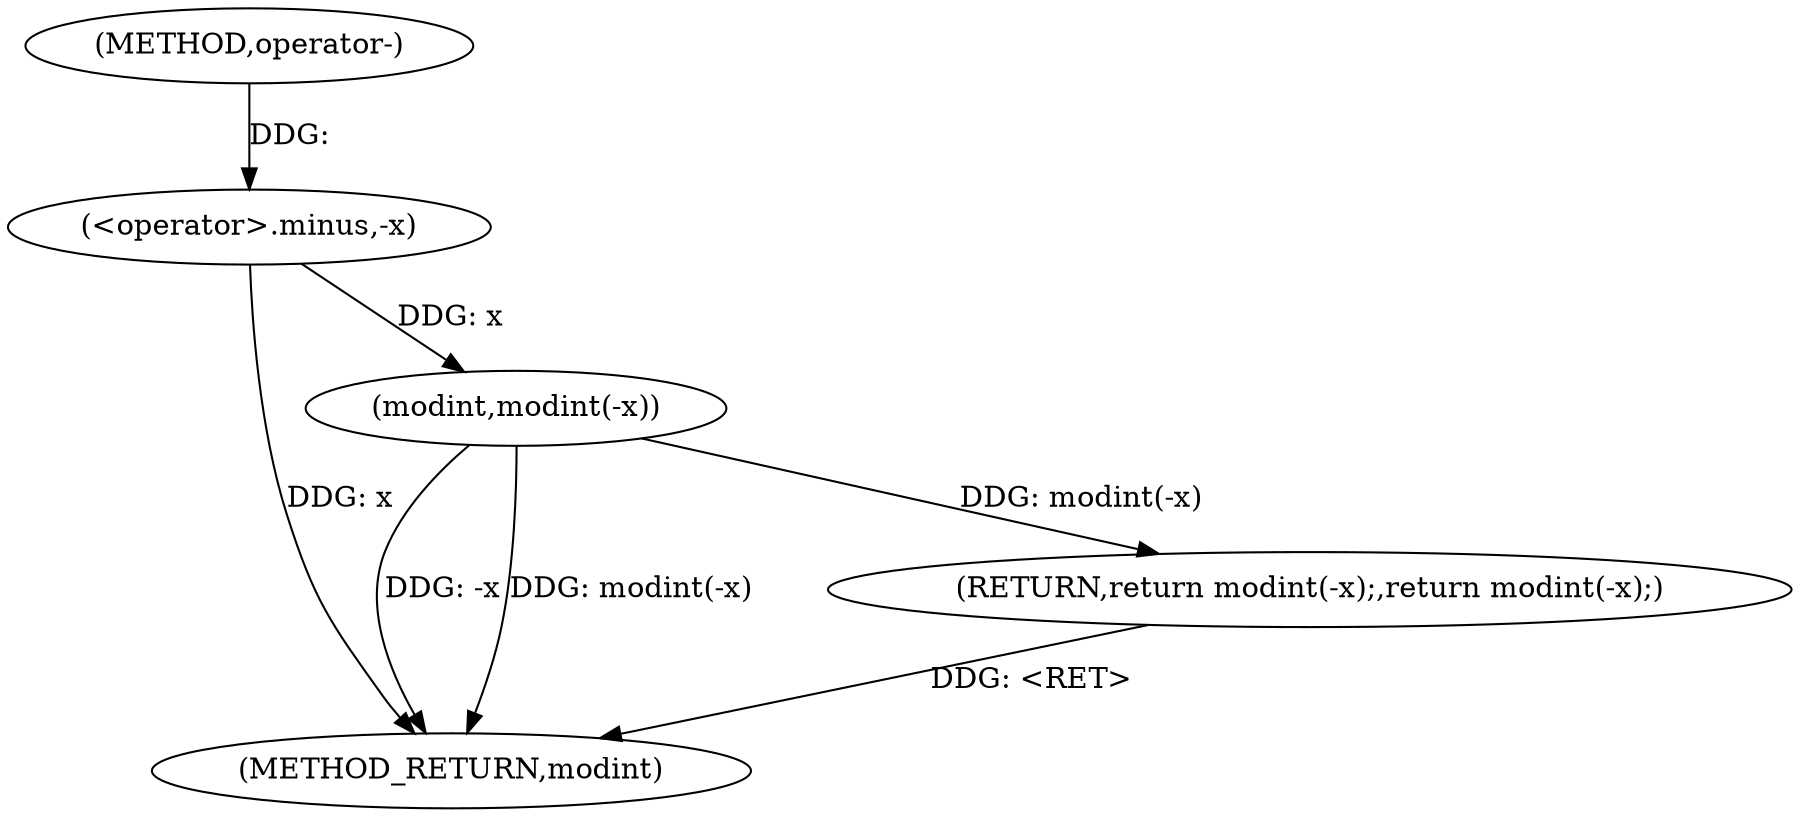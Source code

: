 digraph "operator-" {  
"1000125" [label = "(METHOD,operator-)" ]
"1000131" [label = "(METHOD_RETURN,modint)" ]
"1000127" [label = "(RETURN,return modint(-x);,return modint(-x);)" ]
"1000128" [label = "(modint,modint(-x))" ]
"1000129" [label = "(<operator>.minus,-x)" ]
  "1000127" -> "1000131"  [ label = "DDG: <RET>"] 
  "1000128" -> "1000131"  [ label = "DDG: -x"] 
  "1000128" -> "1000131"  [ label = "DDG: modint(-x)"] 
  "1000129" -> "1000131"  [ label = "DDG: x"] 
  "1000128" -> "1000127"  [ label = "DDG: modint(-x)"] 
  "1000129" -> "1000128"  [ label = "DDG: x"] 
  "1000125" -> "1000129"  [ label = "DDG: "] 
}
